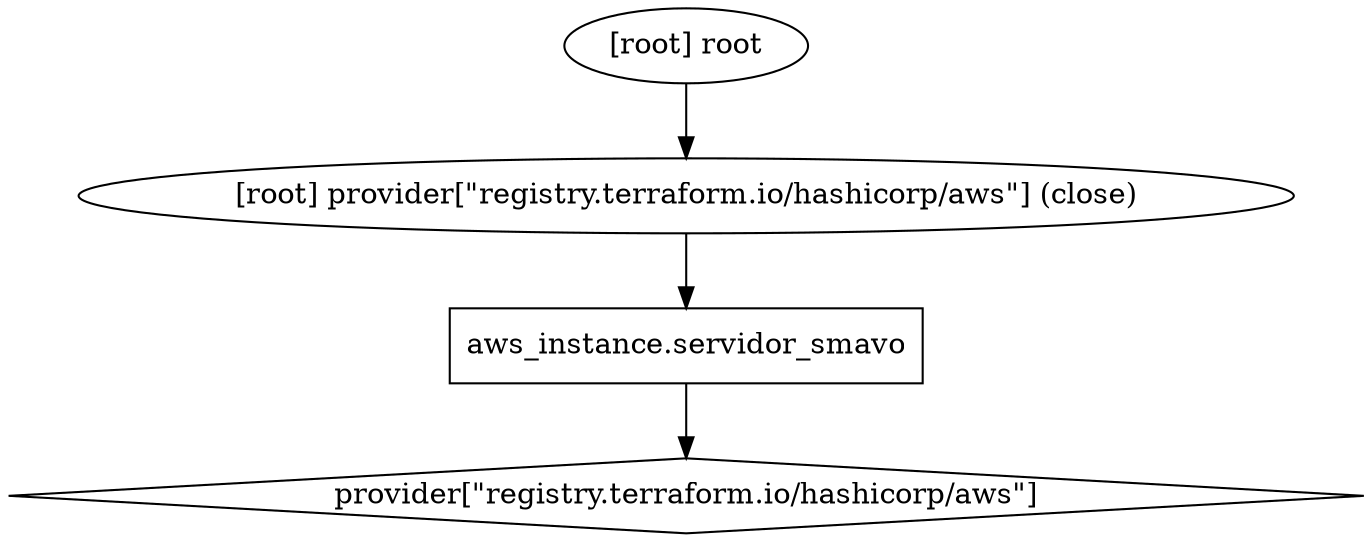 digraph {
	compound = "true"
	newrank = "true"
	subgraph "root" {
		"[root] aws_instance.servidor_smavo (expand)" [label = "aws_instance.servidor_smavo", shape = "box"]
		"[root] provider[\"registry.terraform.io/hashicorp/aws\"]" [label = "provider[\"registry.terraform.io/hashicorp/aws\"]", shape = "diamond"]
		"[root] aws_instance.servidor_smavo (expand)" -> "[root] provider[\"registry.terraform.io/hashicorp/aws\"]"
		"[root] provider[\"registry.terraform.io/hashicorp/aws\"] (close)" -> "[root] aws_instance.servidor_smavo (expand)"
		"[root] root" -> "[root] provider[\"registry.terraform.io/hashicorp/aws\"] (close)"
	}
}

